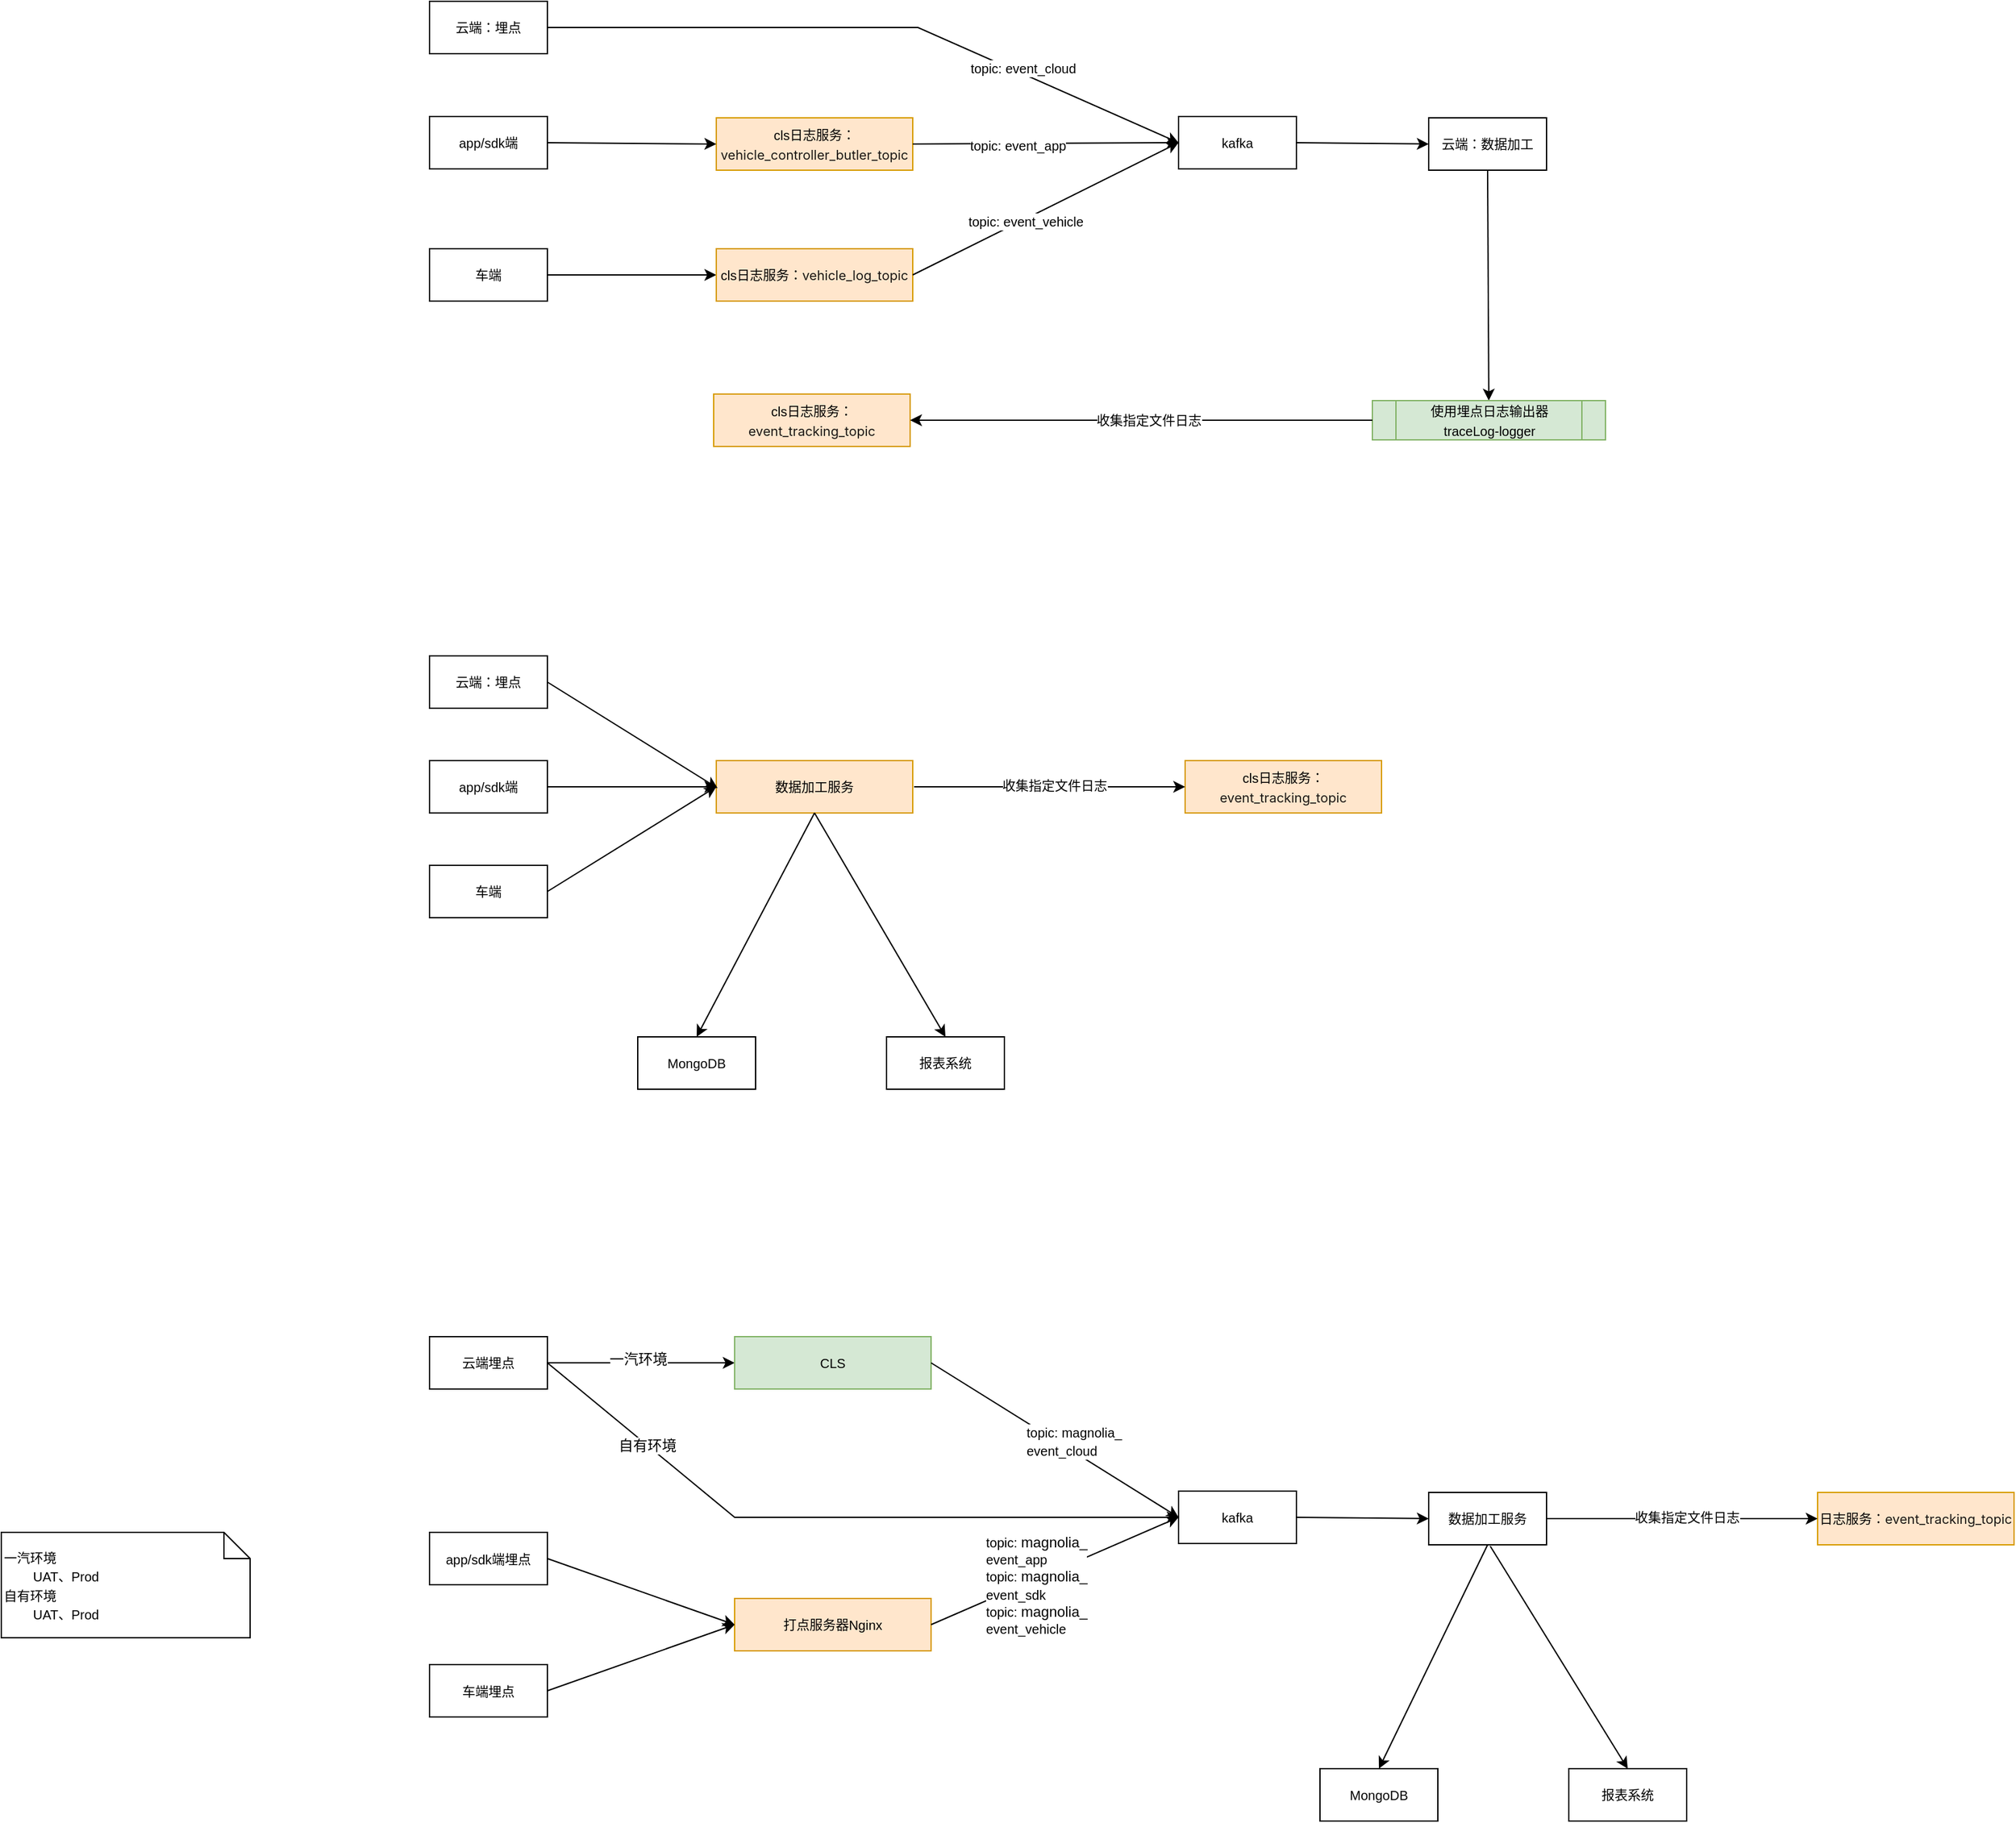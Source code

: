 <mxfile version="26.0.6">
  <diagram name="第 1 页" id="gQdqMTooWAIrieCzeDNg">
    <mxGraphModel dx="2555" dy="994" grid="1" gridSize="10" guides="1" tooltips="1" connect="1" arrows="1" fold="1" page="1" pageScale="1" pageWidth="827" pageHeight="1169" math="0" shadow="0">
      <root>
        <mxCell id="0" />
        <mxCell id="1" parent="0" />
        <mxCell id="Cvw1Gns9jHeJLgj6o-cQ-2" value="&lt;font style=&quot;font-size: 10px;&quot;&gt;app/sdk端&lt;/font&gt;" style="rounded=0;whiteSpace=wrap;html=1;" parent="1" vertex="1">
          <mxGeometry x="127" y="288" width="90" height="40" as="geometry" />
        </mxCell>
        <mxCell id="Cvw1Gns9jHeJLgj6o-cQ-3" value="&lt;font style=&quot;font-size: 10px;&quot;&gt;车端&lt;/font&gt;" style="rounded=0;whiteSpace=wrap;html=1;" parent="1" vertex="1">
          <mxGeometry x="127" y="389" width="90" height="40" as="geometry" />
        </mxCell>
        <mxCell id="Cvw1Gns9jHeJLgj6o-cQ-4" value="&lt;font style=&quot;font-size: 10px;&quot;&gt;云端：埋点&lt;/font&gt;" style="rounded=0;whiteSpace=wrap;html=1;" parent="1" vertex="1">
          <mxGeometry x="127" y="200" width="90" height="40" as="geometry" />
        </mxCell>
        <mxCell id="Cvw1Gns9jHeJLgj6o-cQ-5" value="&lt;font style=&quot;font-size: 10px;&quot;&gt;cls日志服务：&lt;span style=&quot;color: rgba(0, 0, 0, 0.9); font-family: -apple-system, BlinkMacSystemFont, &amp;quot;pingfang SC&amp;quot;, &amp;quot;Hiragina Sans GB&amp;quot;, &amp;quot;Helvetica Neue&amp;quot;, Helvetica, &amp;quot;microsoft yahei ui&amp;quot;, &amp;quot;microsoft yahei&amp;quot;, simsun, arial, sans-serif; text-align: left;&quot;&gt;vehicle_controller_butler_topic&lt;/span&gt;&lt;/font&gt;" style="rounded=0;whiteSpace=wrap;html=1;fillColor=#ffe6cc;strokeColor=#d79b00;" parent="1" vertex="1">
          <mxGeometry x="346" y="289" width="150" height="40" as="geometry" />
        </mxCell>
        <mxCell id="Cvw1Gns9jHeJLgj6o-cQ-6" value="&lt;font style=&quot;font-size: 10px;&quot;&gt;kafka&lt;/font&gt;" style="rounded=0;whiteSpace=wrap;html=1;" parent="1" vertex="1">
          <mxGeometry x="699" y="288" width="90" height="40" as="geometry" />
        </mxCell>
        <mxCell id="Cvw1Gns9jHeJLgj6o-cQ-7" value="" style="endArrow=classic;html=1;rounded=0;exitX=1;exitY=0.5;exitDx=0;exitDy=0;entryX=0;entryY=0.5;entryDx=0;entryDy=0;" parent="1" source="Cvw1Gns9jHeJLgj6o-cQ-2" target="Cvw1Gns9jHeJLgj6o-cQ-5" edge="1">
          <mxGeometry width="50" height="50" relative="1" as="geometry">
            <mxPoint x="566" y="376" as="sourcePoint" />
            <mxPoint x="616" y="326" as="targetPoint" />
          </mxGeometry>
        </mxCell>
        <mxCell id="Cvw1Gns9jHeJLgj6o-cQ-8" value="" style="endArrow=classic;html=1;rounded=0;exitX=1;exitY=0.5;exitDx=0;exitDy=0;" parent="1" source="Cvw1Gns9jHeJLgj6o-cQ-3" edge="1">
          <mxGeometry width="50" height="50" relative="1" as="geometry">
            <mxPoint x="206" y="419" as="sourcePoint" />
            <mxPoint x="346" y="409" as="targetPoint" />
          </mxGeometry>
        </mxCell>
        <mxCell id="Cvw1Gns9jHeJLgj6o-cQ-9" value="" style="endArrow=classic;html=1;rounded=0;exitX=1;exitY=0.5;exitDx=0;exitDy=0;entryX=0;entryY=0.5;entryDx=0;entryDy=0;" parent="1" source="Cvw1Gns9jHeJLgj6o-cQ-4" target="Cvw1Gns9jHeJLgj6o-cQ-6" edge="1">
          <mxGeometry width="50" height="50" relative="1" as="geometry">
            <mxPoint x="208" y="488" as="sourcePoint" />
            <mxPoint x="698" y="337" as="targetPoint" />
            <Array as="points">
              <mxPoint x="500" y="220" />
            </Array>
          </mxGeometry>
        </mxCell>
        <mxCell id="Cvw1Gns9jHeJLgj6o-cQ-23" value="&lt;font style=&quot;font-size: 10px;&quot;&gt;topic: event_cloud&lt;/font&gt;" style="edgeLabel;html=1;align=center;verticalAlign=middle;resizable=0;points=[];" parent="Cvw1Gns9jHeJLgj6o-cQ-9" vertex="1" connectable="0">
          <mxGeometry x="0.602" y="-2" relative="1" as="geometry">
            <mxPoint x="-27" y="-19" as="offset" />
          </mxGeometry>
        </mxCell>
        <mxCell id="Cvw1Gns9jHeJLgj6o-cQ-11" value="&lt;font style=&quot;font-size: 10px;&quot;&gt;cls日志服务：&lt;/font&gt;&lt;span style=&quot;color: rgba(0, 0, 0, 0.9); font-family: -apple-system, BlinkMacSystemFont, &amp;quot;pingfang SC&amp;quot;, &amp;quot;Hiragina Sans GB&amp;quot;, &amp;quot;Helvetica Neue&amp;quot;, Helvetica, &amp;quot;microsoft yahei ui&amp;quot;, &amp;quot;microsoft yahei&amp;quot;, simsun, arial, sans-serif; font-size: 10px; text-align: left;&quot;&gt;vehicle_log_topic&lt;/span&gt;" style="rounded=0;whiteSpace=wrap;html=1;fillColor=#ffe6cc;strokeColor=#d79b00;" parent="1" vertex="1">
          <mxGeometry x="346" y="389" width="150" height="40" as="geometry" />
        </mxCell>
        <mxCell id="Cvw1Gns9jHeJLgj6o-cQ-12" value="" style="endArrow=classic;html=1;rounded=0;exitX=1;exitY=0.5;exitDx=0;exitDy=0;entryX=0;entryY=0.5;entryDx=0;entryDy=0;" parent="1" source="Cvw1Gns9jHeJLgj6o-cQ-5" target="Cvw1Gns9jHeJLgj6o-cQ-6" edge="1">
          <mxGeometry width="50" height="50" relative="1" as="geometry">
            <mxPoint x="259" y="237" as="sourcePoint" />
            <mxPoint x="699" y="327" as="targetPoint" />
          </mxGeometry>
        </mxCell>
        <mxCell id="Cvw1Gns9jHeJLgj6o-cQ-24" value="&lt;font style=&quot;font-size: 10px;&quot;&gt;topic: event_app&lt;/font&gt;" style="edgeLabel;html=1;align=center;verticalAlign=middle;resizable=0;points=[];" parent="Cvw1Gns9jHeJLgj6o-cQ-12" vertex="1" connectable="0">
          <mxGeometry x="-0.217" y="-1" relative="1" as="geometry">
            <mxPoint as="offset" />
          </mxGeometry>
        </mxCell>
        <mxCell id="Cvw1Gns9jHeJLgj6o-cQ-13" value="" style="endArrow=classic;html=1;rounded=0;exitX=1;exitY=0.5;exitDx=0;exitDy=0;entryX=0;entryY=0.5;entryDx=0;entryDy=0;" parent="1" source="Cvw1Gns9jHeJLgj6o-cQ-11" target="Cvw1Gns9jHeJLgj6o-cQ-6" edge="1">
          <mxGeometry width="50" height="50" relative="1" as="geometry">
            <mxPoint x="599" y="237" as="sourcePoint" />
            <mxPoint x="709" y="287" as="targetPoint" />
          </mxGeometry>
        </mxCell>
        <mxCell id="Cvw1Gns9jHeJLgj6o-cQ-25" value="&lt;font style=&quot;font-size: 10px;&quot;&gt;topic: event_vehicle&lt;/font&gt;" style="edgeLabel;html=1;align=center;verticalAlign=middle;resizable=0;points=[];" parent="Cvw1Gns9jHeJLgj6o-cQ-13" vertex="1" connectable="0">
          <mxGeometry x="-0.159" y="-1" relative="1" as="geometry">
            <mxPoint as="offset" />
          </mxGeometry>
        </mxCell>
        <mxCell id="Cvw1Gns9jHeJLgj6o-cQ-14" value="&lt;font style=&quot;font-size: 10px;&quot;&gt;cls日志服务：&lt;/font&gt;&lt;span style=&quot;color: rgba(0, 0, 0, 0.9); font-family: -apple-system, BlinkMacSystemFont, &amp;quot;pingfang SC&amp;quot;, &amp;quot;Hiragina Sans GB&amp;quot;, &amp;quot;Helvetica Neue&amp;quot;, Helvetica, &amp;quot;microsoft yahei ui&amp;quot;, &amp;quot;microsoft yahei&amp;quot;, simsun, arial, sans-serif; font-size: 10px; text-align: left;&quot;&gt;event_tracking_topic&lt;/span&gt;" style="rounded=0;whiteSpace=wrap;html=1;fillColor=#ffe6cc;strokeColor=#d79b00;" parent="1" vertex="1">
          <mxGeometry x="344" y="500" width="150" height="40" as="geometry" />
        </mxCell>
        <mxCell id="Cvw1Gns9jHeJLgj6o-cQ-15" value="" style="endArrow=classic;html=1;rounded=0;exitX=0.5;exitY=1;exitDx=0;exitDy=0;" parent="1" source="Cvw1Gns9jHeJLgj6o-cQ-16" target="Cvw1Gns9jHeJLgj6o-cQ-19" edge="1">
          <mxGeometry width="50" height="50" relative="1" as="geometry">
            <mxPoint x="508" y="237" as="sourcePoint" />
            <mxPoint x="933" y="447" as="targetPoint" />
          </mxGeometry>
        </mxCell>
        <mxCell id="Cvw1Gns9jHeJLgj6o-cQ-18" value="" style="endArrow=classic;html=1;rounded=0;exitX=1;exitY=0.5;exitDx=0;exitDy=0;entryX=0;entryY=0.5;entryDx=0;entryDy=0;" parent="1" source="Cvw1Gns9jHeJLgj6o-cQ-6" target="Cvw1Gns9jHeJLgj6o-cQ-16" edge="1">
          <mxGeometry width="50" height="50" relative="1" as="geometry">
            <mxPoint x="789" y="277" as="sourcePoint" />
            <mxPoint x="1078" y="277" as="targetPoint" />
          </mxGeometry>
        </mxCell>
        <mxCell id="Cvw1Gns9jHeJLgj6o-cQ-16" value="&lt;font style=&quot;font-size: 10px;&quot;&gt;云端：数据加工&lt;/font&gt;" style="rounded=0;whiteSpace=wrap;html=1;" parent="1" vertex="1">
          <mxGeometry x="890" y="289" width="90" height="40" as="geometry" />
        </mxCell>
        <mxCell id="Cvw1Gns9jHeJLgj6o-cQ-19" value="&lt;span style=&quot;font-size: 10px; text-wrap: nowrap;&quot;&gt;使用埋点日志输出器&lt;/span&gt;&lt;br&gt;&lt;span style=&quot;font-size: 10px; text-wrap: nowrap;&quot;&gt;traceLog-logger&lt;/span&gt;" style="shape=process;whiteSpace=wrap;html=1;backgroundOutline=1;fillColor=#d5e8d4;strokeColor=#82b366;" parent="1" vertex="1">
          <mxGeometry x="847" y="505" width="178" height="30" as="geometry" />
        </mxCell>
        <mxCell id="Cvw1Gns9jHeJLgj6o-cQ-20" value="" style="endArrow=classic;html=1;rounded=0;exitX=0;exitY=0.5;exitDx=0;exitDy=0;entryX=1;entryY=0.5;entryDx=0;entryDy=0;" parent="1" source="Cvw1Gns9jHeJLgj6o-cQ-19" target="Cvw1Gns9jHeJLgj6o-cQ-14" edge="1">
          <mxGeometry width="50" height="50" relative="1" as="geometry">
            <mxPoint x="944" y="339" as="sourcePoint" />
            <mxPoint x="944" y="515" as="targetPoint" />
          </mxGeometry>
        </mxCell>
        <mxCell id="Cvw1Gns9jHeJLgj6o-cQ-22" value="&lt;font style=&quot;font-size: 10px;&quot;&gt;收集指定文件日志&lt;/font&gt;" style="edgeLabel;html=1;align=center;verticalAlign=middle;resizable=0;points=[];" parent="Cvw1Gns9jHeJLgj6o-cQ-20" vertex="1" connectable="0">
          <mxGeometry x="0.135" relative="1" as="geometry">
            <mxPoint x="29" as="offset" />
          </mxGeometry>
        </mxCell>
        <mxCell id="mXQXn8K654Q4OL4YO3v6-1" value="&lt;font style=&quot;font-size: 10px;&quot;&gt;app/sdk端&lt;/font&gt;&lt;span style=&quot;font-size: 10px;&quot;&gt;埋点&lt;/span&gt;" style="rounded=0;whiteSpace=wrap;html=1;" parent="1" vertex="1">
          <mxGeometry x="127" y="1369.5" width="90" height="40" as="geometry" />
        </mxCell>
        <mxCell id="mXQXn8K654Q4OL4YO3v6-2" value="&lt;font style=&quot;font-size: 10px;&quot;&gt;车端&lt;/font&gt;&lt;span style=&quot;font-size: 10px;&quot;&gt;埋点&lt;/span&gt;" style="rounded=0;whiteSpace=wrap;html=1;" parent="1" vertex="1">
          <mxGeometry x="127" y="1470.5" width="90" height="40" as="geometry" />
        </mxCell>
        <mxCell id="mXQXn8K654Q4OL4YO3v6-3" value="&lt;font style=&quot;font-size: 10px;&quot;&gt;云端埋点&lt;/font&gt;" style="rounded=0;whiteSpace=wrap;html=1;" parent="1" vertex="1">
          <mxGeometry x="127" y="1220" width="90" height="40" as="geometry" />
        </mxCell>
        <mxCell id="mXQXn8K654Q4OL4YO3v6-4" value="&lt;span style=&quot;font-size: 10px;&quot;&gt;打点服务器Nginx&lt;/span&gt;" style="rounded=0;whiteSpace=wrap;html=1;fillColor=#ffe6cc;strokeColor=#d79b00;" parent="1" vertex="1">
          <mxGeometry x="360" y="1420" width="150" height="40" as="geometry" />
        </mxCell>
        <mxCell id="mXQXn8K654Q4OL4YO3v6-5" value="&lt;font style=&quot;font-size: 10px;&quot;&gt;kafka&lt;/font&gt;" style="rounded=0;whiteSpace=wrap;html=1;" parent="1" vertex="1">
          <mxGeometry x="699" y="1338" width="90" height="40" as="geometry" />
        </mxCell>
        <mxCell id="mXQXn8K654Q4OL4YO3v6-6" value="" style="endArrow=classic;html=1;rounded=0;exitX=1;exitY=0.5;exitDx=0;exitDy=0;entryX=0;entryY=0.5;entryDx=0;entryDy=0;" parent="1" source="mXQXn8K654Q4OL4YO3v6-1" target="mXQXn8K654Q4OL4YO3v6-4" edge="1">
          <mxGeometry width="50" height="50" relative="1" as="geometry">
            <mxPoint x="566" y="1426" as="sourcePoint" />
            <mxPoint x="616" y="1376" as="targetPoint" />
          </mxGeometry>
        </mxCell>
        <mxCell id="mXQXn8K654Q4OL4YO3v6-7" value="" style="endArrow=classic;html=1;rounded=0;exitX=1;exitY=0.5;exitDx=0;exitDy=0;entryX=0;entryY=0.5;entryDx=0;entryDy=0;" parent="1" source="mXQXn8K654Q4OL4YO3v6-2" target="mXQXn8K654Q4OL4YO3v6-4" edge="1">
          <mxGeometry width="50" height="50" relative="1" as="geometry">
            <mxPoint x="206" y="1469" as="sourcePoint" />
            <mxPoint x="346" y="1459" as="targetPoint" />
          </mxGeometry>
        </mxCell>
        <mxCell id="mXQXn8K654Q4OL4YO3v6-8" value="" style="endArrow=classic;html=1;rounded=0;exitX=1;exitY=0.5;exitDx=0;exitDy=0;entryX=0;entryY=0.5;entryDx=0;entryDy=0;" parent="1" source="mXQXn8K654Q4OL4YO3v6-3" target="dG80GKDMeRhEDVptzkHj-2" edge="1">
          <mxGeometry width="50" height="50" relative="1" as="geometry">
            <mxPoint x="208" y="1538" as="sourcePoint" />
            <mxPoint x="360" y="1270" as="targetPoint" />
            <Array as="points" />
          </mxGeometry>
        </mxCell>
        <mxCell id="mXQXn8K654Q4OL4YO3v6-11" value="" style="endArrow=classic;html=1;rounded=0;exitX=1;exitY=0.5;exitDx=0;exitDy=0;entryX=0;entryY=0.5;entryDx=0;entryDy=0;" parent="1" source="mXQXn8K654Q4OL4YO3v6-4" target="mXQXn8K654Q4OL4YO3v6-5" edge="1">
          <mxGeometry width="50" height="50" relative="1" as="geometry">
            <mxPoint x="259" y="1287" as="sourcePoint" />
            <mxPoint x="699" y="1377" as="targetPoint" />
          </mxGeometry>
        </mxCell>
        <mxCell id="mXQXn8K654Q4OL4YO3v6-12" value="&lt;div style=&quot;&quot;&gt;&lt;span style=&quot;font-size: 10px; background-color: light-dark(#ffffff, var(--ge-dark-color, #121212)); color: light-dark(rgb(0, 0, 0), rgb(255, 255, 255));&quot;&gt;topic:&amp;nbsp;&lt;/span&gt;&lt;span style=&quot;background-color: light-dark(#ffffff, var(--ge-dark-color, #121212)); color: light-dark(rgb(0, 0, 0), rgb(255, 255, 255));&quot;&gt;magnolia_&lt;/span&gt;&lt;/div&gt;&lt;div style=&quot;&quot;&gt;&lt;span style=&quot;font-size: 10px; background-color: light-dark(#ffffff, var(--ge-dark-color, #121212)); color: light-dark(rgb(0, 0, 0), rgb(255, 255, 255));&quot;&gt;event_app&lt;/span&gt;&lt;/div&gt;&lt;div style=&quot;&quot;&gt;&lt;font style=&quot;font-size: 10px;&quot;&gt;topic:&amp;nbsp;&lt;/font&gt;&lt;span style=&quot;background-color: light-dark(#ffffff, var(--ge-dark-color, #121212)); color: light-dark(rgb(0, 0, 0), rgb(255, 255, 255));&quot;&gt;magnolia_&lt;/span&gt;&lt;/div&gt;&lt;div style=&quot;&quot;&gt;&lt;font style=&quot;font-size: 10px;&quot;&gt;event_sdk&lt;br&gt;&lt;/font&gt;&lt;/div&gt;&lt;div style=&quot;&quot;&gt;&lt;font style=&quot;font-size: 10px;&quot;&gt;topic:&amp;nbsp;&lt;/font&gt;&lt;span style=&quot;background-color: light-dark(#ffffff, var(--ge-dark-color, #121212)); color: light-dark(rgb(0, 0, 0), rgb(255, 255, 255));&quot;&gt;magnolia_&lt;/span&gt;&lt;/div&gt;&lt;div style=&quot;&quot;&gt;&lt;font style=&quot;font-size: 10px;&quot;&gt;event_vehicle&lt;br&gt;&lt;/font&gt;&lt;/div&gt;" style="edgeLabel;html=1;align=left;verticalAlign=middle;resizable=0;points=[];" parent="mXQXn8K654Q4OL4YO3v6-11" vertex="1" connectable="0">
          <mxGeometry x="-0.217" y="-1" relative="1" as="geometry">
            <mxPoint x="-34" y="1" as="offset" />
          </mxGeometry>
        </mxCell>
        <mxCell id="mXQXn8K654Q4OL4YO3v6-15" value="&lt;font style=&quot;font-size: 10px;&quot;&gt;日志服务：&lt;/font&gt;&lt;span style=&quot;color: rgba(0, 0, 0, 0.9); font-family: -apple-system, BlinkMacSystemFont, &amp;quot;pingfang SC&amp;quot;, &amp;quot;Hiragina Sans GB&amp;quot;, &amp;quot;Helvetica Neue&amp;quot;, Helvetica, &amp;quot;microsoft yahei ui&amp;quot;, &amp;quot;microsoft yahei&amp;quot;, simsun, arial, sans-serif; font-size: 10px; text-align: left;&quot;&gt;event_tracking_topic&lt;/span&gt;" style="rounded=0;whiteSpace=wrap;html=1;fillColor=#ffe6cc;strokeColor=#d79b00;" parent="1" vertex="1">
          <mxGeometry x="1187" y="1339" width="150" height="40" as="geometry" />
        </mxCell>
        <mxCell id="mXQXn8K654Q4OL4YO3v6-16" value="" style="endArrow=classic;html=1;rounded=0;exitX=0.5;exitY=1;exitDx=0;exitDy=0;entryX=0.5;entryY=0;entryDx=0;entryDy=0;" parent="1" source="mXQXn8K654Q4OL4YO3v6-18" target="mXQXn8K654Q4OL4YO3v6-22" edge="1">
          <mxGeometry width="50" height="50" relative="1" as="geometry">
            <mxPoint x="508" y="1287" as="sourcePoint" />
            <mxPoint x="935.921" y="1555" as="targetPoint" />
          </mxGeometry>
        </mxCell>
        <mxCell id="mXQXn8K654Q4OL4YO3v6-17" value="" style="endArrow=classic;html=1;rounded=0;exitX=1;exitY=0.5;exitDx=0;exitDy=0;entryX=0;entryY=0.5;entryDx=0;entryDy=0;" parent="1" source="mXQXn8K654Q4OL4YO3v6-5" target="mXQXn8K654Q4OL4YO3v6-18" edge="1">
          <mxGeometry width="50" height="50" relative="1" as="geometry">
            <mxPoint x="789" y="1327" as="sourcePoint" />
            <mxPoint x="1078" y="1327" as="targetPoint" />
          </mxGeometry>
        </mxCell>
        <mxCell id="mXQXn8K654Q4OL4YO3v6-18" value="&lt;font style=&quot;font-size: 10px;&quot;&gt;数据加工服务&lt;/font&gt;" style="rounded=0;whiteSpace=wrap;html=1;" parent="1" vertex="1">
          <mxGeometry x="890" y="1339" width="90" height="40" as="geometry" />
        </mxCell>
        <mxCell id="mXQXn8K654Q4OL4YO3v6-20" value="" style="endArrow=classic;html=1;rounded=0;exitX=1;exitY=0.5;exitDx=0;exitDy=0;" parent="1" source="mXQXn8K654Q4OL4YO3v6-18" edge="1">
          <mxGeometry width="50" height="50" relative="1" as="geometry">
            <mxPoint x="1620" y="1340" as="sourcePoint" />
            <mxPoint x="1187" y="1359" as="targetPoint" />
          </mxGeometry>
        </mxCell>
        <mxCell id="mXQXn8K654Q4OL4YO3v6-21" value="&lt;font style=&quot;font-size: 10px;&quot;&gt;收集指定文件日志&lt;/font&gt;" style="edgeLabel;html=1;align=center;verticalAlign=middle;resizable=0;points=[];" parent="mXQXn8K654Q4OL4YO3v6-20" vertex="1" connectable="0">
          <mxGeometry x="0.135" relative="1" as="geometry">
            <mxPoint x="-11" y="-1" as="offset" />
          </mxGeometry>
        </mxCell>
        <mxCell id="mXQXn8K654Q4OL4YO3v6-22" value="&lt;font style=&quot;font-size: 10px;&quot;&gt;MongoDB&lt;/font&gt;" style="rounded=0;whiteSpace=wrap;html=1;" parent="1" vertex="1">
          <mxGeometry x="807" y="1550" width="90" height="40" as="geometry" />
        </mxCell>
        <mxCell id="mXQXn8K654Q4OL4YO3v6-23" value="&lt;span style=&quot;font-size: 10px;&quot;&gt;报表系统&lt;/span&gt;" style="rounded=0;whiteSpace=wrap;html=1;" parent="1" vertex="1">
          <mxGeometry x="997" y="1550" width="90" height="40" as="geometry" />
        </mxCell>
        <mxCell id="mXQXn8K654Q4OL4YO3v6-24" value="" style="endArrow=classic;html=1;rounded=0;entryX=0.5;entryY=0;entryDx=0;entryDy=0;" parent="1" target="mXQXn8K654Q4OL4YO3v6-23" edge="1">
          <mxGeometry width="50" height="50" relative="1" as="geometry">
            <mxPoint x="937" y="1380" as="sourcePoint" />
            <mxPoint x="851" y="1566" as="targetPoint" />
          </mxGeometry>
        </mxCell>
        <mxCell id="mXQXn8K654Q4OL4YO3v6-25" value="&lt;font style=&quot;font-size: 10px;&quot;&gt;app/sdk端&lt;/font&gt;" style="rounded=0;whiteSpace=wrap;html=1;" parent="1" vertex="1">
          <mxGeometry x="127" y="780" width="90" height="40" as="geometry" />
        </mxCell>
        <mxCell id="mXQXn8K654Q4OL4YO3v6-26" value="&lt;font style=&quot;font-size: 10px;&quot;&gt;车端&lt;/font&gt;" style="rounded=0;whiteSpace=wrap;html=1;" parent="1" vertex="1">
          <mxGeometry x="127" y="860" width="90" height="40" as="geometry" />
        </mxCell>
        <mxCell id="mXQXn8K654Q4OL4YO3v6-27" value="&lt;font style=&quot;font-size: 10px;&quot;&gt;云端：埋点&lt;/font&gt;" style="rounded=0;whiteSpace=wrap;html=1;" parent="1" vertex="1">
          <mxGeometry x="127" y="700" width="90" height="40" as="geometry" />
        </mxCell>
        <mxCell id="mXQXn8K654Q4OL4YO3v6-30" value="" style="endArrow=classic;html=1;rounded=0;exitX=1;exitY=0.5;exitDx=0;exitDy=0;entryX=0;entryY=0.5;entryDx=0;entryDy=0;" parent="1" source="mXQXn8K654Q4OL4YO3v6-25" target="mXQXn8K654Q4OL4YO3v6-34" edge="1">
          <mxGeometry width="50" height="50" relative="1" as="geometry">
            <mxPoint x="566" y="767" as="sourcePoint" />
            <mxPoint x="346" y="700" as="targetPoint" />
          </mxGeometry>
        </mxCell>
        <mxCell id="mXQXn8K654Q4OL4YO3v6-31" value="" style="endArrow=classic;html=1;rounded=0;exitX=1;exitY=0.5;exitDx=0;exitDy=0;" parent="1" source="mXQXn8K654Q4OL4YO3v6-26" edge="1">
          <mxGeometry width="50" height="50" relative="1" as="geometry">
            <mxPoint x="206" y="810" as="sourcePoint" />
            <mxPoint x="346" y="800" as="targetPoint" />
          </mxGeometry>
        </mxCell>
        <mxCell id="mXQXn8K654Q4OL4YO3v6-34" value="&lt;span style=&quot;font-size: 10px;&quot;&gt;数据加工服务&lt;/span&gt;" style="rounded=0;whiteSpace=wrap;html=1;fillColor=#ffe6cc;strokeColor=#d79b00;" parent="1" vertex="1">
          <mxGeometry x="346" y="780" width="150" height="40" as="geometry" />
        </mxCell>
        <mxCell id="mXQXn8K654Q4OL4YO3v6-39" value="&lt;font style=&quot;font-size: 10px;&quot;&gt;cls日志服务：&lt;/font&gt;&lt;span style=&quot;color: rgba(0, 0, 0, 0.9); font-family: -apple-system, BlinkMacSystemFont, &amp;quot;pingfang SC&amp;quot;, &amp;quot;Hiragina Sans GB&amp;quot;, &amp;quot;Helvetica Neue&amp;quot;, Helvetica, &amp;quot;microsoft yahei ui&amp;quot;, &amp;quot;microsoft yahei&amp;quot;, simsun, arial, sans-serif; font-size: 10px; text-align: left;&quot;&gt;event_tracking_topic&lt;/span&gt;" style="rounded=0;whiteSpace=wrap;html=1;fillColor=#ffe6cc;strokeColor=#d79b00;" parent="1" vertex="1">
          <mxGeometry x="704" y="780" width="150" height="40" as="geometry" />
        </mxCell>
        <mxCell id="mXQXn8K654Q4OL4YO3v6-40" value="" style="endArrow=classic;html=1;rounded=0;exitX=0.5;exitY=1;exitDx=0;exitDy=0;entryX=0.5;entryY=0;entryDx=0;entryDy=0;" parent="1" source="mXQXn8K654Q4OL4YO3v6-34" target="mXQXn8K654Q4OL4YO3v6-45" edge="1">
          <mxGeometry width="50" height="50" relative="1" as="geometry">
            <mxPoint x="414" y="820" as="sourcePoint" />
            <mxPoint x="414.921" y="996" as="targetPoint" />
          </mxGeometry>
        </mxCell>
        <mxCell id="mXQXn8K654Q4OL4YO3v6-43" value="" style="endArrow=classic;html=1;rounded=0;exitX=1;exitY=0.5;exitDx=0;exitDy=0;" parent="1" edge="1">
          <mxGeometry width="50" height="50" relative="1" as="geometry">
            <mxPoint x="497" y="800" as="sourcePoint" />
            <mxPoint x="704" y="800" as="targetPoint" />
          </mxGeometry>
        </mxCell>
        <mxCell id="mXQXn8K654Q4OL4YO3v6-44" value="&lt;font style=&quot;font-size: 10px;&quot;&gt;收集指定文件日志&lt;/font&gt;" style="edgeLabel;html=1;align=center;verticalAlign=middle;resizable=0;points=[];" parent="mXQXn8K654Q4OL4YO3v6-43" vertex="1" connectable="0">
          <mxGeometry x="0.135" relative="1" as="geometry">
            <mxPoint x="-11" y="-1" as="offset" />
          </mxGeometry>
        </mxCell>
        <mxCell id="mXQXn8K654Q4OL4YO3v6-45" value="&lt;font style=&quot;font-size: 10px;&quot;&gt;MongoDB&lt;/font&gt;" style="rounded=0;whiteSpace=wrap;html=1;" parent="1" vertex="1">
          <mxGeometry x="286" y="991" width="90" height="40" as="geometry" />
        </mxCell>
        <mxCell id="mXQXn8K654Q4OL4YO3v6-46" value="&lt;span style=&quot;font-size: 10px;&quot;&gt;报表系统&lt;/span&gt;" style="rounded=0;whiteSpace=wrap;html=1;" parent="1" vertex="1">
          <mxGeometry x="476" y="991" width="90" height="40" as="geometry" />
        </mxCell>
        <mxCell id="mXQXn8K654Q4OL4YO3v6-47" value="" style="endArrow=classic;html=1;rounded=0;entryX=0.5;entryY=0;entryDx=0;entryDy=0;exitX=0.5;exitY=1;exitDx=0;exitDy=0;" parent="1" source="mXQXn8K654Q4OL4YO3v6-34" target="mXQXn8K654Q4OL4YO3v6-46" edge="1">
          <mxGeometry width="50" height="50" relative="1" as="geometry">
            <mxPoint x="416" y="821" as="sourcePoint" />
            <mxPoint x="330" y="1007" as="targetPoint" />
          </mxGeometry>
        </mxCell>
        <mxCell id="mXQXn8K654Q4OL4YO3v6-48" value="" style="endArrow=classic;html=1;rounded=0;exitX=1;exitY=0.5;exitDx=0;exitDy=0;" parent="1" source="mXQXn8K654Q4OL4YO3v6-27" edge="1">
          <mxGeometry width="50" height="50" relative="1" as="geometry">
            <mxPoint x="227" y="781" as="sourcePoint" />
            <mxPoint x="347" y="801" as="targetPoint" />
          </mxGeometry>
        </mxCell>
        <mxCell id="dG80GKDMeRhEDVptzkHj-2" value="&lt;span style=&quot;font-size: 10px;&quot;&gt;CLS&lt;/span&gt;" style="rounded=0;whiteSpace=wrap;html=1;fillColor=#d5e8d4;strokeColor=#82b366;" parent="1" vertex="1">
          <mxGeometry x="360" y="1220" width="150" height="40" as="geometry" />
        </mxCell>
        <mxCell id="dG80GKDMeRhEDVptzkHj-3" value="" style="endArrow=classic;html=1;rounded=0;entryX=0;entryY=0.5;entryDx=0;entryDy=0;exitX=1;exitY=0.5;exitDx=0;exitDy=0;" parent="1" source="dG80GKDMeRhEDVptzkHj-2" target="mXQXn8K654Q4OL4YO3v6-5" edge="1">
          <mxGeometry width="50" height="50" relative="1" as="geometry">
            <mxPoint x="431" y="890" as="sourcePoint" />
            <mxPoint x="531" y="1061" as="targetPoint" />
          </mxGeometry>
        </mxCell>
        <mxCell id="dG80GKDMeRhEDVptzkHj-5" value="&lt;span style=&quot;font-size: 10px;&quot;&gt;topic:&amp;nbsp;&lt;/span&gt;&lt;span style=&quot;background-color: light-dark(#ffffff, var(--ge-dark-color, #121212)); font-size: 10px;&quot;&gt;magnolia_&lt;/span&gt;&lt;span style=&quot;font-size: 10px;&quot;&gt;&lt;br&gt;event_cloud&lt;/span&gt;" style="edgeLabel;html=1;align=left;verticalAlign=middle;resizable=0;points=[];" parent="dG80GKDMeRhEDVptzkHj-3" vertex="1" connectable="0">
          <mxGeometry x="-0.206" y="1" relative="1" as="geometry">
            <mxPoint x="-5" y="14" as="offset" />
          </mxGeometry>
        </mxCell>
        <mxCell id="dG80GKDMeRhEDVptzkHj-6" value="" style="endArrow=classic;html=1;rounded=0;exitX=1;exitY=0.5;exitDx=0;exitDy=0;entryX=0;entryY=0.5;entryDx=0;entryDy=0;" parent="1" source="mXQXn8K654Q4OL4YO3v6-3" target="mXQXn8K654Q4OL4YO3v6-5" edge="1">
          <mxGeometry width="50" height="50" relative="1" as="geometry">
            <mxPoint x="227" y="1280" as="sourcePoint" />
            <mxPoint x="690" y="1360" as="targetPoint" />
            <Array as="points">
              <mxPoint x="360" y="1358" />
            </Array>
          </mxGeometry>
        </mxCell>
        <mxCell id="dG80GKDMeRhEDVptzkHj-8" value="自有环境" style="edgeLabel;html=1;align=center;verticalAlign=middle;resizable=0;points=[];" parent="dG80GKDMeRhEDVptzkHj-6" vertex="1" connectable="0">
          <mxGeometry x="-0.027" y="-4" relative="1" as="geometry">
            <mxPoint x="-137" y="-59" as="offset" />
          </mxGeometry>
        </mxCell>
        <mxCell id="dG80GKDMeRhEDVptzkHj-9" value="一汽环境" style="edgeLabel;html=1;align=center;verticalAlign=middle;resizable=0;points=[];" parent="1" vertex="1" connectable="0">
          <mxGeometry x="286.002" y="1236.999" as="geometry" />
        </mxCell>
        <mxCell id="dG80GKDMeRhEDVptzkHj-10" value="&lt;font style=&quot;font-size: 10px;&quot;&gt;一汽环境&lt;/font&gt;&lt;div&gt;&lt;font style=&quot;font-size: 10px;&quot;&gt;&amp;nbsp; &amp;nbsp; &amp;nbsp; &amp;nbsp; UAT、Prod&lt;/font&gt;&lt;/div&gt;&lt;div&gt;&lt;font style=&quot;font-size: 10px;&quot;&gt;自有环境&lt;/font&gt;&lt;/div&gt;&lt;div&gt;&lt;font style=&quot;font-size: 10px;&quot;&gt;&amp;nbsp; &amp;nbsp; &amp;nbsp; &amp;nbsp; UAT、Prod&lt;/font&gt;&lt;/div&gt;" style="shape=note;size=20;whiteSpace=wrap;html=1;align=left;" parent="1" vertex="1">
          <mxGeometry x="-200" y="1369.5" width="190" height="80.5" as="geometry" />
        </mxCell>
      </root>
    </mxGraphModel>
  </diagram>
</mxfile>
